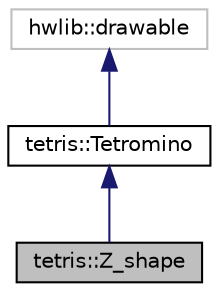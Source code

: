 digraph "tetris::Z_shape"
{
  edge [fontname="Helvetica",fontsize="10",labelfontname="Helvetica",labelfontsize="10"];
  node [fontname="Helvetica",fontsize="10",shape=record];
  Node3 [label="tetris::Z_shape",height=0.2,width=0.4,color="black", fillcolor="grey75", style="filled", fontcolor="black"];
  Node4 -> Node3 [dir="back",color="midnightblue",fontsize="10",style="solid"];
  Node4 [label="tetris::Tetromino",height=0.2,width=0.4,color="black", fillcolor="white", style="filled",URL="$classtetris_1_1Tetromino.html",tooltip="tetromino class "];
  Node5 -> Node4 [dir="back",color="midnightblue",fontsize="10",style="solid"];
  Node5 [label="hwlib::drawable",height=0.2,width=0.4,color="grey75", fillcolor="white", style="filled"];
}
